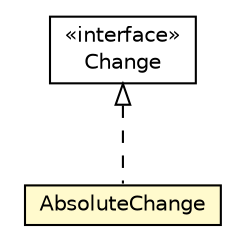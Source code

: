 #!/usr/local/bin/dot
#
# Class diagram 
# Generated by UMLGraph version R5_6-24-gf6e263 (http://www.umlgraph.org/)
#

digraph G {
	edge [fontname="Helvetica",fontsize=10,labelfontname="Helvetica",labelfontsize=10];
	node [fontname="Helvetica",fontsize=10,shape=plaintext];
	nodesep=0.25;
	ranksep=0.5;
	// com.orientechnologies.orient.core.storage.ridbag.sbtree.Change
	c763341 [label=<<table title="com.orientechnologies.orient.core.storage.ridbag.sbtree.Change" border="0" cellborder="1" cellspacing="0" cellpadding="2" port="p" href="./Change.html">
		<tr><td><table border="0" cellspacing="0" cellpadding="1">
<tr><td align="center" balign="center"> &#171;interface&#187; </td></tr>
<tr><td align="center" balign="center"> Change </td></tr>
		</table></td></tr>
		</table>>, URL="./Change.html", fontname="Helvetica", fontcolor="black", fontsize=10.0];
	// com.orientechnologies.orient.core.storage.ridbag.sbtree.AbsoluteChange
	c763360 [label=<<table title="com.orientechnologies.orient.core.storage.ridbag.sbtree.AbsoluteChange" border="0" cellborder="1" cellspacing="0" cellpadding="2" port="p" bgcolor="lemonChiffon" href="./AbsoluteChange.html">
		<tr><td><table border="0" cellspacing="0" cellpadding="1">
<tr><td align="center" balign="center"> AbsoluteChange </td></tr>
		</table></td></tr>
		</table>>, URL="./AbsoluteChange.html", fontname="Helvetica", fontcolor="black", fontsize=10.0];
	//com.orientechnologies.orient.core.storage.ridbag.sbtree.AbsoluteChange implements com.orientechnologies.orient.core.storage.ridbag.sbtree.Change
	c763341:p -> c763360:p [dir=back,arrowtail=empty,style=dashed];
}

